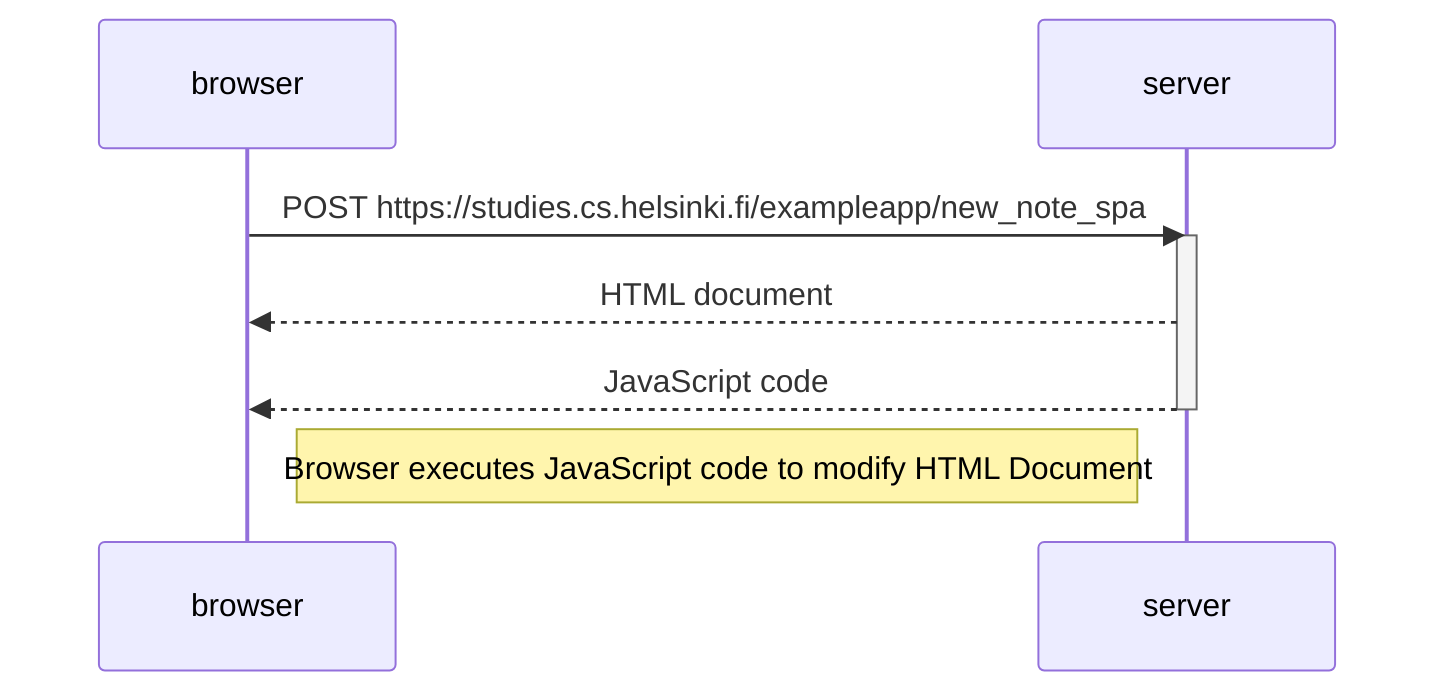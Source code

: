 sequenceDiagram
  participant browser
  participant server


  browser->>server: POST https://studies.cs.helsinki.fi/exampleapp/new_note_spa
  activate server
  server-->>browser: HTML document
  server-->>browser: JavaScript code
  deactivate server

Note right of browser: Browser executes JavaScript code to modify HTML Document